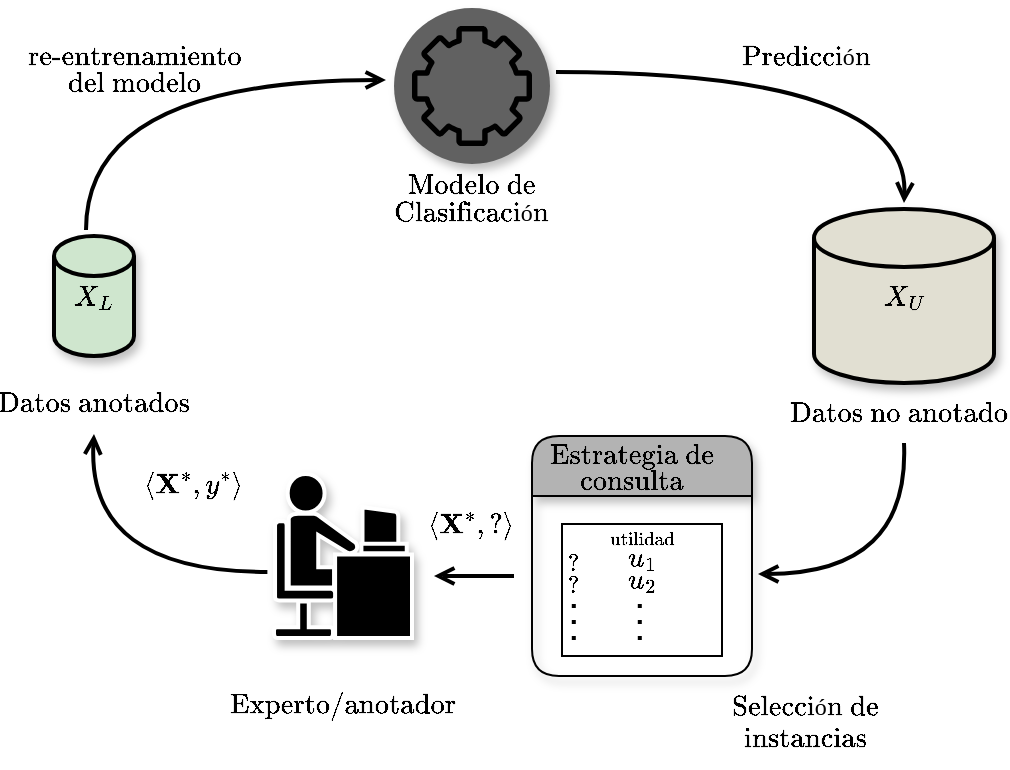 <mxfile version="26.1.1">
  <diagram name="Page-1" id="MaZ4_USWdxWsWm0Qt7zz">
    <mxGraphModel dx="2480" dy="614" grid="1" gridSize="10" guides="1" tooltips="1" connect="1" arrows="1" fold="1" page="1" pageScale="1" pageWidth="200" pageHeight="160" math="1" shadow="0">
      <root>
        <mxCell id="0" />
        <mxCell id="1" parent="0" />
        <mxCell id="X0KQFQFh9XAcs2Yf_w4B-1" value="" style="ellipse;whiteSpace=wrap;html=1;aspect=fixed;fillColor=#616161;strokeColor=none;shadow=1;" parent="1" vertex="1">
          <mxGeometry x="-1380" y="-144" width="78" height="78" as="geometry" />
        </mxCell>
        <mxCell id="X0KQFQFh9XAcs2Yf_w4B-2" value="" style="sketch=0;outlineConnect=0;fontColor=#232F3E;gradientColor=none;fillColor=#000000;strokeColor=none;dashed=0;verticalLabelPosition=bottom;verticalAlign=top;align=center;html=1;fontSize=12;fontStyle=0;aspect=fixed;pointerEvents=1;shape=mxgraph.aws4.gear;" parent="1" vertex="1">
          <mxGeometry x="-1371" y="-135" width="60" height="60" as="geometry" />
        </mxCell>
        <mxCell id="X0KQFQFh9XAcs2Yf_w4B-3" value="" style="shape=image;html=1;verticalAlign=top;verticalLabelPosition=bottom;labelBackgroundColor=#ffffff;imageAspect=0;aspect=fixed;image=https://cdn0.iconfinder.com/data/icons/phosphor-light-vol-1/256/brain-light-128.png;imageBackground=#616161;" parent="1" vertex="1">
          <mxGeometry x="-1357" y="-121" width="32" height="32" as="geometry" />
        </mxCell>
        <mxCell id="X0KQFQFh9XAcs2Yf_w4B-4" value="$$\text{Modelo de}$$" style="text;html=1;align=center;verticalAlign=middle;whiteSpace=wrap;rounded=0;" parent="1" vertex="1">
          <mxGeometry x="-1371" y="-70" width="60" height="30" as="geometry" />
        </mxCell>
        <mxCell id="X0KQFQFh9XAcs2Yf_w4B-5" value="$$\text{Clasificación}$$" style="text;html=1;align=center;verticalAlign=middle;whiteSpace=wrap;rounded=0;" parent="1" vertex="1">
          <mxGeometry x="-1371" y="-57" width="60" height="30" as="geometry" />
        </mxCell>
        <mxCell id="X0KQFQFh9XAcs2Yf_w4B-6" value="$$X_L$$" style="strokeWidth=2;html=1;shape=mxgraph.flowchart.database;whiteSpace=wrap;fillColor=#CFE6CE;shadow=1;" parent="1" vertex="1">
          <mxGeometry x="-1550" y="-30" width="40" height="60" as="geometry" />
        </mxCell>
        <mxCell id="X0KQFQFh9XAcs2Yf_w4B-7" value="$$X_U$$" style="strokeWidth=2;html=1;shape=mxgraph.flowchart.database;whiteSpace=wrap;fillColor=#E1DFD2;shadow=1;" parent="1" vertex="1">
          <mxGeometry x="-1170" y="-43.5" width="90" height="87" as="geometry" />
        </mxCell>
        <mxCell id="X0KQFQFh9XAcs2Yf_w4B-8" value="" style="shape=mxgraph.cisco.people.androgenous_person;html=1;pointerEvents=1;dashed=0;fillColor=#000000;strokeColor=#ffffff;strokeWidth=2;verticalLabelPosition=bottom;verticalAlign=top;align=center;outlineConnect=0;shadow=1;" parent="1" vertex="1">
          <mxGeometry x="-1440" y="89" width="69" height="82" as="geometry" />
        </mxCell>
        <mxCell id="X0KQFQFh9XAcs2Yf_w4B-28" value="" style="swimlane;rounded=1;fillColor=#B3B3B3;swimlaneLine=1;shadow=1;glass=0;swimlaneFillColor=none;gradientColor=none;whiteSpace=wrap;html=1;fontColor=default;labelBackgroundColor=none;labelBorderColor=none;textShadow=0;startSize=30;" parent="1" vertex="1">
          <mxGeometry x="-1311" y="70" width="110" height="120" as="geometry">
            <mxRectangle x="-851" y="20" width="140" height="30" as="alternateBounds" />
          </mxGeometry>
        </mxCell>
        <mxCell id="M3TNASMA3s004Lqqm2Os-1" value="" style="rounded=0;whiteSpace=wrap;html=1;" vertex="1" parent="X0KQFQFh9XAcs2Yf_w4B-28">
          <mxGeometry x="15" y="44" width="80" height="66" as="geometry" />
        </mxCell>
        <mxCell id="M3TNASMA3s004Lqqm2Os-2" value="&lt;font style=&quot;font-size: 8px;&quot;&gt;$$\text{utilidad}$$&lt;/font&gt;" style="text;html=1;align=center;verticalAlign=middle;whiteSpace=wrap;rounded=0;" vertex="1" parent="X0KQFQFh9XAcs2Yf_w4B-28">
          <mxGeometry x="10" y="44" width="90" height="16" as="geometry" />
        </mxCell>
        <mxCell id="M3TNASMA3s004Lqqm2Os-3" value="$$\text{Estrategia de}$$" style="text;html=1;align=center;verticalAlign=middle;whiteSpace=wrap;rounded=0;" vertex="1" parent="X0KQFQFh9XAcs2Yf_w4B-28">
          <mxGeometry x="20" width="60" height="20" as="geometry" />
        </mxCell>
        <mxCell id="M3TNASMA3s004Lqqm2Os-4" value="$$\text{consulta}$$" style="text;html=1;align=center;verticalAlign=middle;whiteSpace=wrap;rounded=0;" vertex="1" parent="X0KQFQFh9XAcs2Yf_w4B-28">
          <mxGeometry x="20" y="13" width="60" height="20" as="geometry" />
        </mxCell>
        <mxCell id="M3TNASMA3s004Lqqm2Os-5" value="$$u_1$$" style="text;html=1;align=center;verticalAlign=middle;whiteSpace=wrap;rounded=0;" vertex="1" parent="X0KQFQFh9XAcs2Yf_w4B-28">
          <mxGeometry x="46" y="55" width="18" height="11" as="geometry" />
        </mxCell>
        <mxCell id="M3TNASMA3s004Lqqm2Os-6" value="$$u_2$$" style="text;html=1;align=center;verticalAlign=middle;whiteSpace=wrap;rounded=0;" vertex="1" parent="X0KQFQFh9XAcs2Yf_w4B-28">
          <mxGeometry x="46" y="66" width="18" height="11" as="geometry" />
        </mxCell>
        <mxCell id="M3TNASMA3s004Lqqm2Os-7" value="&lt;font style=&quot;font-size: 10px;&quot;&gt;$$?$$&lt;/font&gt;" style="text;html=1;align=center;verticalAlign=middle;whiteSpace=wrap;rounded=0;" vertex="1" parent="X0KQFQFh9XAcs2Yf_w4B-28">
          <mxGeometry x="12" y="58" width="18" height="11" as="geometry" />
        </mxCell>
        <mxCell id="M3TNASMA3s004Lqqm2Os-9" value="" style="endArrow=none;dashed=1;html=1;dashPattern=1 3;strokeWidth=2;rounded=0;" edge="1" parent="X0KQFQFh9XAcs2Yf_w4B-28">
          <mxGeometry width="50" height="50" relative="1" as="geometry">
            <mxPoint x="20.9" y="102" as="sourcePoint" />
            <mxPoint x="20.9" y="82" as="targetPoint" />
          </mxGeometry>
        </mxCell>
        <mxCell id="M3TNASMA3s004Lqqm2Os-8" value="&lt;font style=&quot;font-size: 10px;&quot;&gt;$$?$$&lt;/font&gt;" style="text;html=1;align=center;verticalAlign=middle;whiteSpace=wrap;rounded=0;" vertex="1" parent="1">
          <mxGeometry x="-1299" y="139" width="18" height="11" as="geometry" />
        </mxCell>
        <mxCell id="M3TNASMA3s004Lqqm2Os-10" value="" style="endArrow=none;dashed=1;html=1;dashPattern=1 3;strokeWidth=2;rounded=0;" edge="1" parent="1">
          <mxGeometry width="50" height="50" relative="1" as="geometry">
            <mxPoint x="-1257.1" y="172" as="sourcePoint" />
            <mxPoint x="-1257.1" y="152" as="targetPoint" />
          </mxGeometry>
        </mxCell>
        <mxCell id="M3TNASMA3s004Lqqm2Os-11" value="$$\text{Datos anotados}$$" style="text;html=1;align=center;verticalAlign=middle;whiteSpace=wrap;rounded=0;" vertex="1" parent="1">
          <mxGeometry x="-1560" y="39" width="60" height="30" as="geometry" />
        </mxCell>
        <mxCell id="M3TNASMA3s004Lqqm2Os-12" value="$$\text{Datos no anotados}$$" style="text;html=1;align=center;verticalAlign=middle;whiteSpace=wrap;rounded=0;" vertex="1" parent="1">
          <mxGeometry x="-1155" y="43.5" width="60" height="30" as="geometry" />
        </mxCell>
        <mxCell id="M3TNASMA3s004Lqqm2Os-13" value="$$\text{Experto/anotador}$$" style="text;html=1;align=center;verticalAlign=middle;whiteSpace=wrap;rounded=0;" vertex="1" parent="1">
          <mxGeometry x="-1435" y="190" width="60" height="30" as="geometry" />
        </mxCell>
        <mxCell id="M3TNASMA3s004Lqqm2Os-17" value="" style="endArrow=open;html=1;rounded=0;exitX=0.5;exitY=1;exitDx=0;exitDy=0;entryX=1;entryY=0.5;entryDx=0;entryDy=0;curved=1;endFill=0;strokeWidth=2;" edge="1" parent="1" source="M3TNASMA3s004Lqqm2Os-12">
          <mxGeometry width="50" height="50" relative="1" as="geometry">
            <mxPoint x="-1122" y="82.5" as="sourcePoint" />
            <mxPoint x="-1198" y="139" as="targetPoint" />
            <Array as="points">
              <mxPoint x="-1122" y="139" />
            </Array>
          </mxGeometry>
        </mxCell>
        <mxCell id="M3TNASMA3s004Lqqm2Os-19" value="" style="endArrow=open;html=1;rounded=0;entryX=0.5;entryY=1;entryDx=0;entryDy=0;exitX=0.01;exitY=0.5;exitDx=0;exitDy=0;exitPerimeter=0;strokeWidth=2;endFill=0;curved=1;" edge="1" parent="1" target="M3TNASMA3s004Lqqm2Os-11">
          <mxGeometry width="50" height="50" relative="1" as="geometry">
            <mxPoint x="-1443.31" y="138" as="sourcePoint" />
            <mxPoint x="-1534" y="77" as="targetPoint" />
            <Array as="points">
              <mxPoint x="-1534" y="138" />
            </Array>
          </mxGeometry>
        </mxCell>
        <mxCell id="M3TNASMA3s004Lqqm2Os-20" value="" style="endArrow=open;html=1;rounded=0;endFill=0;strokeWidth=2;" edge="1" parent="1">
          <mxGeometry width="50" height="50" relative="1" as="geometry">
            <mxPoint x="-1320" y="140" as="sourcePoint" />
            <mxPoint x="-1360" y="140" as="targetPoint" />
          </mxGeometry>
        </mxCell>
        <mxCell id="M3TNASMA3s004Lqqm2Os-21" value="" style="endArrow=open;html=1;rounded=0;exitX=0.5;exitY=0;exitDx=0;exitDy=0;exitPerimeter=0;entryX=0;entryY=0.5;entryDx=0;entryDy=0;strokeWidth=2;endFill=0;curved=1;" edge="1" parent="1">
          <mxGeometry width="50" height="50" relative="1" as="geometry">
            <mxPoint x="-1534" y="-33.0" as="sourcePoint" />
            <mxPoint x="-1384.0" y="-108" as="targetPoint" />
            <Array as="points">
              <mxPoint x="-1534" y="-108" />
            </Array>
          </mxGeometry>
        </mxCell>
        <mxCell id="M3TNASMA3s004Lqqm2Os-22" value="" style="endArrow=open;html=1;rounded=0;exitX=1;exitY=0.5;exitDx=0;exitDy=0;entryX=0.5;entryY=0;entryDx=0;entryDy=0;entryPerimeter=0;strokeWidth=2;endFill=0;curved=1;" edge="1" parent="1">
          <mxGeometry width="50" height="50" relative="1" as="geometry">
            <mxPoint x="-1299.0" y="-112" as="sourcePoint" />
            <mxPoint x="-1125" y="-46.5" as="targetPoint" />
            <Array as="points">
              <mxPoint x="-1122" y="-112" />
            </Array>
          </mxGeometry>
        </mxCell>
        <mxCell id="M3TNASMA3s004Lqqm2Os-23" value="$$\text{re-entrenamiento}$$" style="text;html=1;align=center;verticalAlign=middle;whiteSpace=wrap;rounded=0;" vertex="1" parent="1">
          <mxGeometry x="-1540" y="-135" width="60" height="30" as="geometry" />
        </mxCell>
        <mxCell id="M3TNASMA3s004Lqqm2Os-24" value="$$\text{del modelo}$$" style="text;html=1;align=center;verticalAlign=middle;whiteSpace=wrap;rounded=0;" vertex="1" parent="1">
          <mxGeometry x="-1540" y="-121" width="60" height="30" as="geometry" />
        </mxCell>
        <mxCell id="M3TNASMA3s004Lqqm2Os-25" value="$$\text{Predicción}$$" style="text;html=1;align=center;verticalAlign=middle;whiteSpace=wrap;rounded=0;" vertex="1" parent="1">
          <mxGeometry x="-1204" y="-135" width="60" height="30" as="geometry" />
        </mxCell>
        <mxCell id="M3TNASMA3s004Lqqm2Os-26" value="$$\text{Selección de}$$" style="text;html=1;align=center;verticalAlign=middle;whiteSpace=wrap;rounded=0;" vertex="1" parent="1">
          <mxGeometry x="-1204" y="190" width="60" height="30" as="geometry" />
        </mxCell>
        <mxCell id="M3TNASMA3s004Lqqm2Os-27" value="$$\text{instancias}$$" style="text;html=1;align=center;verticalAlign=middle;whiteSpace=wrap;rounded=0;" vertex="1" parent="1">
          <mxGeometry x="-1204" y="206" width="60" height="30" as="geometry" />
        </mxCell>
        <mxCell id="M3TNASMA3s004Lqqm2Os-28" value="$$\langle\textbf{X}^{*},?\rangle$$" style="text;html=1;align=center;verticalAlign=middle;whiteSpace=wrap;rounded=0;" vertex="1" parent="1">
          <mxGeometry x="-1371" y="100" width="60" height="30" as="geometry" />
        </mxCell>
        <mxCell id="M3TNASMA3s004Lqqm2Os-29" value="$$\langle\textbf{X}^{*},y^{*}\rangle$$" style="text;html=1;align=center;verticalAlign=middle;whiteSpace=wrap;rounded=0;" vertex="1" parent="1">
          <mxGeometry x="-1510" y="80" width="60" height="30" as="geometry" />
        </mxCell>
      </root>
    </mxGraphModel>
  </diagram>
</mxfile>
